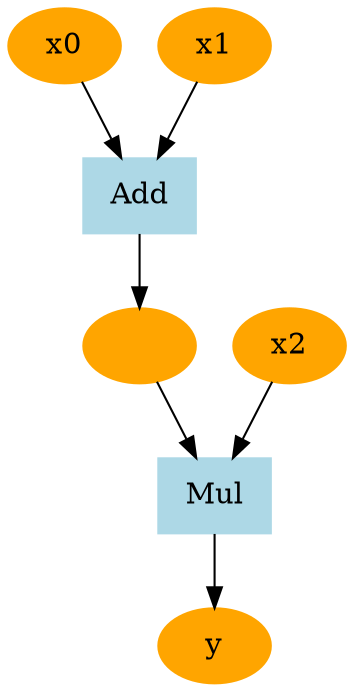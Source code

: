 digraph g {
140523391431968 [label="y", color=orange, style=filled]
140523896298848 [label="Mul", color=lightblue, style=filled, shape=box]
140523896298992 -> 140523896298848
140523896299376 -> 140523896298848
140523896298848 -> 140523391431968
140523896298992 [label="", color=orange, style=filled]
140523896299376 [label="x2", color=orange, style=filled]
140523896298560 [label="Add", color=lightblue, style=filled, shape=box]
140523896241744 -> 140523896298560
140523896299472 -> 140523896298560
140523896298560 -> 140523896298992
140523896241744 [label="x0", color=orange, style=filled]
140523896299472 [label="x1", color=orange, style=filled]
}